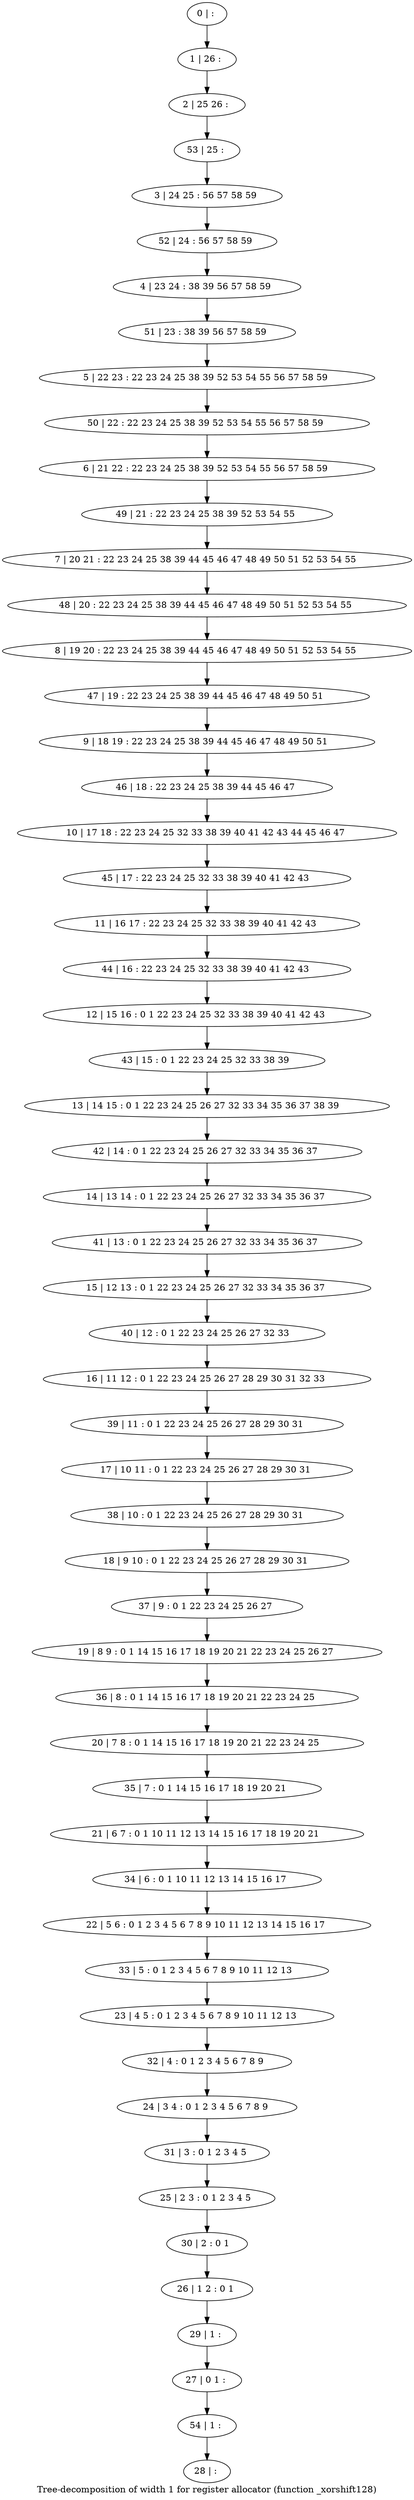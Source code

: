 digraph G {
graph [label="Tree-decomposition of width 1 for register allocator (function _xorshift128)"]
0[label="0 | : "];
1[label="1 | 26 : "];
2[label="2 | 25 26 : "];
3[label="3 | 24 25 : 56 57 58 59 "];
4[label="4 | 23 24 : 38 39 56 57 58 59 "];
5[label="5 | 22 23 : 22 23 24 25 38 39 52 53 54 55 56 57 58 59 "];
6[label="6 | 21 22 : 22 23 24 25 38 39 52 53 54 55 56 57 58 59 "];
7[label="7 | 20 21 : 22 23 24 25 38 39 44 45 46 47 48 49 50 51 52 53 54 55 "];
8[label="8 | 19 20 : 22 23 24 25 38 39 44 45 46 47 48 49 50 51 52 53 54 55 "];
9[label="9 | 18 19 : 22 23 24 25 38 39 44 45 46 47 48 49 50 51 "];
10[label="10 | 17 18 : 22 23 24 25 32 33 38 39 40 41 42 43 44 45 46 47 "];
11[label="11 | 16 17 : 22 23 24 25 32 33 38 39 40 41 42 43 "];
12[label="12 | 15 16 : 0 1 22 23 24 25 32 33 38 39 40 41 42 43 "];
13[label="13 | 14 15 : 0 1 22 23 24 25 26 27 32 33 34 35 36 37 38 39 "];
14[label="14 | 13 14 : 0 1 22 23 24 25 26 27 32 33 34 35 36 37 "];
15[label="15 | 12 13 : 0 1 22 23 24 25 26 27 32 33 34 35 36 37 "];
16[label="16 | 11 12 : 0 1 22 23 24 25 26 27 28 29 30 31 32 33 "];
17[label="17 | 10 11 : 0 1 22 23 24 25 26 27 28 29 30 31 "];
18[label="18 | 9 10 : 0 1 22 23 24 25 26 27 28 29 30 31 "];
19[label="19 | 8 9 : 0 1 14 15 16 17 18 19 20 21 22 23 24 25 26 27 "];
20[label="20 | 7 8 : 0 1 14 15 16 17 18 19 20 21 22 23 24 25 "];
21[label="21 | 6 7 : 0 1 10 11 12 13 14 15 16 17 18 19 20 21 "];
22[label="22 | 5 6 : 0 1 2 3 4 5 6 7 8 9 10 11 12 13 14 15 16 17 "];
23[label="23 | 4 5 : 0 1 2 3 4 5 6 7 8 9 10 11 12 13 "];
24[label="24 | 3 4 : 0 1 2 3 4 5 6 7 8 9 "];
25[label="25 | 2 3 : 0 1 2 3 4 5 "];
26[label="26 | 1 2 : 0 1 "];
27[label="27 | 0 1 : "];
28[label="28 | : "];
29[label="29 | 1 : "];
30[label="30 | 2 : 0 1 "];
31[label="31 | 3 : 0 1 2 3 4 5 "];
32[label="32 | 4 : 0 1 2 3 4 5 6 7 8 9 "];
33[label="33 | 5 : 0 1 2 3 4 5 6 7 8 9 10 11 12 13 "];
34[label="34 | 6 : 0 1 10 11 12 13 14 15 16 17 "];
35[label="35 | 7 : 0 1 14 15 16 17 18 19 20 21 "];
36[label="36 | 8 : 0 1 14 15 16 17 18 19 20 21 22 23 24 25 "];
37[label="37 | 9 : 0 1 22 23 24 25 26 27 "];
38[label="38 | 10 : 0 1 22 23 24 25 26 27 28 29 30 31 "];
39[label="39 | 11 : 0 1 22 23 24 25 26 27 28 29 30 31 "];
40[label="40 | 12 : 0 1 22 23 24 25 26 27 32 33 "];
41[label="41 | 13 : 0 1 22 23 24 25 26 27 32 33 34 35 36 37 "];
42[label="42 | 14 : 0 1 22 23 24 25 26 27 32 33 34 35 36 37 "];
43[label="43 | 15 : 0 1 22 23 24 25 32 33 38 39 "];
44[label="44 | 16 : 22 23 24 25 32 33 38 39 40 41 42 43 "];
45[label="45 | 17 : 22 23 24 25 32 33 38 39 40 41 42 43 "];
46[label="46 | 18 : 22 23 24 25 38 39 44 45 46 47 "];
47[label="47 | 19 : 22 23 24 25 38 39 44 45 46 47 48 49 50 51 "];
48[label="48 | 20 : 22 23 24 25 38 39 44 45 46 47 48 49 50 51 52 53 54 55 "];
49[label="49 | 21 : 22 23 24 25 38 39 52 53 54 55 "];
50[label="50 | 22 : 22 23 24 25 38 39 52 53 54 55 56 57 58 59 "];
51[label="51 | 23 : 38 39 56 57 58 59 "];
52[label="52 | 24 : 56 57 58 59 "];
53[label="53 | 25 : "];
54[label="54 | 1 : "];
0->1 ;
1->2 ;
29->27 ;
26->29 ;
30->26 ;
25->30 ;
31->25 ;
24->31 ;
32->24 ;
23->32 ;
33->23 ;
22->33 ;
34->22 ;
21->34 ;
35->21 ;
20->35 ;
36->20 ;
19->36 ;
37->19 ;
18->37 ;
38->18 ;
17->38 ;
39->17 ;
16->39 ;
40->16 ;
15->40 ;
41->15 ;
14->41 ;
42->14 ;
13->42 ;
43->13 ;
12->43 ;
44->12 ;
11->44 ;
45->11 ;
10->45 ;
46->10 ;
9->46 ;
47->9 ;
8->47 ;
48->8 ;
7->48 ;
49->7 ;
6->49 ;
50->6 ;
5->50 ;
51->5 ;
4->51 ;
52->4 ;
3->52 ;
53->3 ;
2->53 ;
54->28 ;
27->54 ;
}
